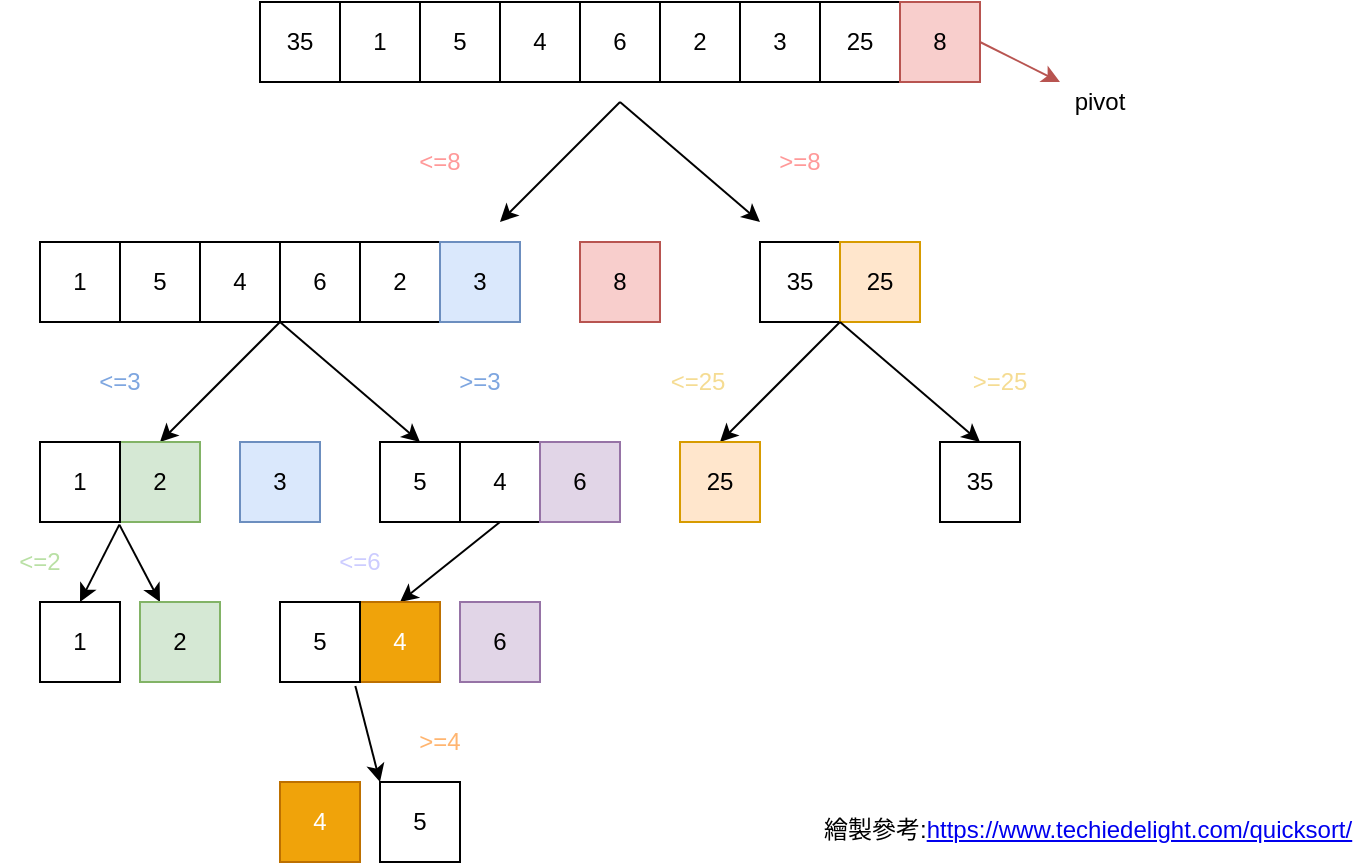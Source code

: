 <mxfile version="12.1.0" type="device" pages="1"><diagram id="_KdfbWgVC9rskydELkLo" name="第1頁"><mxGraphModel dx="647" dy="423" grid="1" gridSize="10" guides="1" tooltips="1" connect="1" arrows="1" fold="1" page="1" pageScale="1" pageWidth="827" pageHeight="1169" math="0" shadow="0"><root><mxCell id="0"/><mxCell id="1" parent="0"/><mxCell id="CA4gjyMisI4JRqZGwd_k-1" value="2" style="rounded=0;whiteSpace=wrap;html=1;" vertex="1" parent="1"><mxGeometry x="270" y="160" width="40" height="40" as="geometry"/></mxCell><mxCell id="CA4gjyMisI4JRqZGwd_k-2" value="3" style="rounded=0;whiteSpace=wrap;html=1;" vertex="1" parent="1"><mxGeometry x="460" y="40" width="40" height="40" as="geometry"/></mxCell><mxCell id="CA4gjyMisI4JRqZGwd_k-3" value="35" style="rounded=0;whiteSpace=wrap;html=1;" vertex="1" parent="1"><mxGeometry x="220" y="40" width="40" height="40" as="geometry"/></mxCell><mxCell id="CA4gjyMisI4JRqZGwd_k-4" value="25" style="rounded=0;whiteSpace=wrap;html=1;" vertex="1" parent="1"><mxGeometry x="500" y="40" width="40" height="40" as="geometry"/></mxCell><mxCell id="CA4gjyMisI4JRqZGwd_k-5" value="8" style="rounded=0;whiteSpace=wrap;html=1;strokeColor=#b85450;fillColor=#F8CECC;" vertex="1" parent="1"><mxGeometry x="540" y="40" width="40" height="40" as="geometry"/></mxCell><mxCell id="CA4gjyMisI4JRqZGwd_k-6" value="6" style="rounded=0;whiteSpace=wrap;html=1;" vertex="1" parent="1"><mxGeometry x="380" y="40" width="40" height="40" as="geometry"/></mxCell><mxCell id="CA4gjyMisI4JRqZGwd_k-8" value="1" style="rounded=0;whiteSpace=wrap;html=1;" vertex="1" parent="1"><mxGeometry x="260" y="40" width="40" height="40" as="geometry"/></mxCell><mxCell id="CA4gjyMisI4JRqZGwd_k-9" value="5" style="rounded=0;whiteSpace=wrap;html=1;" vertex="1" parent="1"><mxGeometry x="300" y="40" width="40" height="40" as="geometry"/></mxCell><mxCell id="CA4gjyMisI4JRqZGwd_k-10" value="4" style="rounded=0;whiteSpace=wrap;html=1;" vertex="1" parent="1"><mxGeometry x="340" y="40" width="40" height="40" as="geometry"/></mxCell><mxCell id="CA4gjyMisI4JRqZGwd_k-11" value="" style="endArrow=classic;html=1;exitX=1;exitY=0.5;exitDx=0;exitDy=0;fillColor=#f8cecc;strokeColor=#b85450;" edge="1" parent="1" source="CA4gjyMisI4JRqZGwd_k-5" target="CA4gjyMisI4JRqZGwd_k-12"><mxGeometry width="50" height="50" relative="1" as="geometry"><mxPoint x="560" y="40" as="sourcePoint"/><mxPoint x="640" y="90" as="targetPoint"/></mxGeometry></mxCell><mxCell id="CA4gjyMisI4JRqZGwd_k-12" value="pivot" style="text;html=1;strokeColor=none;fillColor=none;align=center;verticalAlign=middle;whiteSpace=wrap;rounded=0;" vertex="1" parent="1"><mxGeometry x="620" y="80" width="40" height="20" as="geometry"/></mxCell><mxCell id="CA4gjyMisI4JRqZGwd_k-14" value="" style="endArrow=classic;html=1;" edge="1" parent="1"><mxGeometry width="50" height="50" relative="1" as="geometry"><mxPoint x="400" y="90" as="sourcePoint"/><mxPoint x="340" y="150" as="targetPoint"/></mxGeometry></mxCell><mxCell id="CA4gjyMisI4JRqZGwd_k-15" value="" style="endArrow=classic;html=1;" edge="1" parent="1"><mxGeometry width="50" height="50" relative="1" as="geometry"><mxPoint x="400" y="90" as="sourcePoint"/><mxPoint x="470" y="150" as="targetPoint"/></mxGeometry></mxCell><mxCell id="CA4gjyMisI4JRqZGwd_k-16" value="8" style="rounded=0;whiteSpace=wrap;html=1;strokeColor=#b85450;fillColor=#F8CECC;" vertex="1" parent="1"><mxGeometry x="380" y="160" width="40" height="40" as="geometry"/></mxCell><mxCell id="CA4gjyMisI4JRqZGwd_k-17" value="35" style="rounded=0;whiteSpace=wrap;html=1;" vertex="1" parent="1"><mxGeometry x="470" y="160" width="40" height="40" as="geometry"/></mxCell><mxCell id="CA4gjyMisI4JRqZGwd_k-18" value="1" style="rounded=0;whiteSpace=wrap;html=1;" vertex="1" parent="1"><mxGeometry x="110" y="160" width="40" height="40" as="geometry"/></mxCell><mxCell id="CA4gjyMisI4JRqZGwd_k-19" value="5" style="rounded=0;whiteSpace=wrap;html=1;" vertex="1" parent="1"><mxGeometry x="150" y="160" width="40" height="40" as="geometry"/></mxCell><mxCell id="CA4gjyMisI4JRqZGwd_k-20" value="4" style="rounded=0;whiteSpace=wrap;html=1;" vertex="1" parent="1"><mxGeometry x="320" y="260" width="40" height="40" as="geometry"/></mxCell><mxCell id="CA4gjyMisI4JRqZGwd_k-21" value="6" style="rounded=0;whiteSpace=wrap;html=1;" vertex="1" parent="1"><mxGeometry x="230" y="160" width="40" height="40" as="geometry"/></mxCell><mxCell id="CA4gjyMisI4JRqZGwd_k-26" value="2" style="rounded=0;whiteSpace=wrap;html=1;" vertex="1" parent="1"><mxGeometry x="420" y="40" width="40" height="40" as="geometry"/></mxCell><mxCell id="CA4gjyMisI4JRqZGwd_k-27" value="3" style="rounded=0;whiteSpace=wrap;html=1;fillColor=#dae8fc;strokeColor=#6c8ebf;" vertex="1" parent="1"><mxGeometry x="310" y="160" width="40" height="40" as="geometry"/></mxCell><mxCell id="CA4gjyMisI4JRqZGwd_k-28" value="25" style="rounded=0;whiteSpace=wrap;html=1;fillColor=#ffe6cc;strokeColor=#d79b00;" vertex="1" parent="1"><mxGeometry x="510" y="160" width="40" height="40" as="geometry"/></mxCell><mxCell id="CA4gjyMisI4JRqZGwd_k-29" value="" style="endArrow=classic;html=1;" edge="1" parent="1"><mxGeometry width="50" height="50" relative="1" as="geometry"><mxPoint x="230" y="200" as="sourcePoint"/><mxPoint x="170" y="260" as="targetPoint"/></mxGeometry></mxCell><mxCell id="CA4gjyMisI4JRqZGwd_k-30" value="" style="endArrow=classic;html=1;" edge="1" parent="1"><mxGeometry width="50" height="50" relative="1" as="geometry"><mxPoint x="230" y="200" as="sourcePoint"/><mxPoint x="300" y="260" as="targetPoint"/></mxGeometry></mxCell><mxCell id="CA4gjyMisI4JRqZGwd_k-32" value="" style="endArrow=classic;html=1;" edge="1" parent="1"><mxGeometry width="50" height="50" relative="1" as="geometry"><mxPoint x="510" y="200" as="sourcePoint"/><mxPoint x="580" y="260" as="targetPoint"/></mxGeometry></mxCell><mxCell id="CA4gjyMisI4JRqZGwd_k-34" value="" style="endArrow=classic;html=1;" edge="1" parent="1"><mxGeometry width="50" height="50" relative="1" as="geometry"><mxPoint x="510" y="200" as="sourcePoint"/><mxPoint x="450" y="260" as="targetPoint"/></mxGeometry></mxCell><mxCell id="CA4gjyMisI4JRqZGwd_k-35" value="35" style="rounded=0;whiteSpace=wrap;html=1;" vertex="1" parent="1"><mxGeometry x="560" y="260" width="40" height="40" as="geometry"/></mxCell><mxCell id="CA4gjyMisI4JRqZGwd_k-36" value="25" style="rounded=0;whiteSpace=wrap;html=1;fillColor=#ffe6cc;strokeColor=#d79b00;" vertex="1" parent="1"><mxGeometry x="430" y="260" width="40" height="40" as="geometry"/></mxCell><mxCell id="CA4gjyMisI4JRqZGwd_k-37" value="3" style="rounded=0;whiteSpace=wrap;html=1;fillColor=#dae8fc;strokeColor=#6c8ebf;" vertex="1" parent="1"><mxGeometry x="210" y="260" width="40" height="40" as="geometry"/></mxCell><mxCell id="CA4gjyMisI4JRqZGwd_k-38" value="2" style="rounded=0;whiteSpace=wrap;html=1;fillColor=#d5e8d4;strokeColor=#82b366;" vertex="1" parent="1"><mxGeometry x="150" y="260" width="40" height="40" as="geometry"/></mxCell><mxCell id="CA4gjyMisI4JRqZGwd_k-39" value="6" style="rounded=0;whiteSpace=wrap;html=1;fillColor=#e1d5e7;strokeColor=#9673a6;" vertex="1" parent="1"><mxGeometry x="360" y="260" width="40" height="40" as="geometry"/></mxCell><mxCell id="CA4gjyMisI4JRqZGwd_k-40" value="5" style="rounded=0;whiteSpace=wrap;html=1;" vertex="1" parent="1"><mxGeometry x="280" y="260" width="40" height="40" as="geometry"/></mxCell><mxCell id="CA4gjyMisI4JRqZGwd_k-41" value="6" style="rounded=0;whiteSpace=wrap;html=1;" vertex="1" parent="1"><mxGeometry x="230" y="160" width="40" height="40" as="geometry"/></mxCell><mxCell id="CA4gjyMisI4JRqZGwd_k-42" value="4" style="rounded=0;whiteSpace=wrap;html=1;" vertex="1" parent="1"><mxGeometry x="190" y="160" width="40" height="40" as="geometry"/></mxCell><mxCell id="CA4gjyMisI4JRqZGwd_k-43" value="1" style="rounded=0;whiteSpace=wrap;html=1;" vertex="1" parent="1"><mxGeometry x="110" y="260" width="40" height="40" as="geometry"/></mxCell><mxCell id="CA4gjyMisI4JRqZGwd_k-44" value="" style="endArrow=classic;html=1;exitX=-0.008;exitY=1.033;exitDx=0;exitDy=0;exitPerimeter=0;" edge="1" parent="1" source="CA4gjyMisI4JRqZGwd_k-38"><mxGeometry width="50" height="50" relative="1" as="geometry"><mxPoint x="110" y="370" as="sourcePoint"/><mxPoint x="170" y="340" as="targetPoint"/></mxGeometry></mxCell><mxCell id="CA4gjyMisI4JRqZGwd_k-45" value="" style="endArrow=classic;html=1;exitX=-0.008;exitY=1.033;exitDx=0;exitDy=0;exitPerimeter=0;" edge="1" parent="1" source="CA4gjyMisI4JRqZGwd_k-38"><mxGeometry width="50" height="50" relative="1" as="geometry"><mxPoint x="149.68" y="301.32" as="sourcePoint"/><mxPoint x="130" y="340" as="targetPoint"/></mxGeometry></mxCell><mxCell id="CA4gjyMisI4JRqZGwd_k-47" value="" style="endArrow=classic;html=1;exitX=0.5;exitY=1;exitDx=0;exitDy=0;entryX=0.5;entryY=0;entryDx=0;entryDy=0;" edge="1" parent="1" source="CA4gjyMisI4JRqZGwd_k-20" target="CA4gjyMisI4JRqZGwd_k-54"><mxGeometry width="50" height="50" relative="1" as="geometry"><mxPoint x="110" y="420" as="sourcePoint"/><mxPoint x="320" y="330" as="targetPoint"/></mxGeometry></mxCell><mxCell id="CA4gjyMisI4JRqZGwd_k-49" value="1" style="rounded=0;whiteSpace=wrap;html=1;" vertex="1" parent="1"><mxGeometry x="110" y="340" width="40" height="40" as="geometry"/></mxCell><mxCell id="CA4gjyMisI4JRqZGwd_k-50" value="2" style="rounded=0;whiteSpace=wrap;html=1;fillColor=#d5e8d4;strokeColor=#82b366;" vertex="1" parent="1"><mxGeometry x="160" y="340" width="40" height="40" as="geometry"/></mxCell><mxCell id="CA4gjyMisI4JRqZGwd_k-53" value="6" style="rounded=0;whiteSpace=wrap;html=1;fillColor=#e1d5e7;strokeColor=#9673a6;" vertex="1" parent="1"><mxGeometry x="320" y="340" width="40" height="40" as="geometry"/></mxCell><mxCell id="CA4gjyMisI4JRqZGwd_k-54" value="4" style="rounded=0;whiteSpace=wrap;html=1;fillColor=#f0a30a;strokeColor=#BD7000;fontColor=#ffffff;" vertex="1" parent="1"><mxGeometry x="270" y="340" width="40" height="40" as="geometry"/></mxCell><mxCell id="CA4gjyMisI4JRqZGwd_k-55" value="5" style="rounded=0;whiteSpace=wrap;html=1;" vertex="1" parent="1"><mxGeometry x="230" y="340" width="40" height="40" as="geometry"/></mxCell><mxCell id="CA4gjyMisI4JRqZGwd_k-57" value="&amp;lt;=8" style="text;html=1;strokeColor=none;fillColor=none;align=center;verticalAlign=middle;whiteSpace=wrap;rounded=0;fontColor=#FF9999;" vertex="1" parent="1"><mxGeometry x="290" y="110" width="40" height="20" as="geometry"/></mxCell><mxCell id="CA4gjyMisI4JRqZGwd_k-58" value="&amp;lt;=25" style="text;html=1;strokeColor=none;fillColor=none;align=center;verticalAlign=middle;whiteSpace=wrap;rounded=0;fontColor=#F5DC93;" vertex="1" parent="1"><mxGeometry x="419" y="220" width="40" height="20" as="geometry"/></mxCell><mxCell id="CA4gjyMisI4JRqZGwd_k-60" value="&amp;lt;=3" style="text;html=1;strokeColor=none;fillColor=none;align=center;verticalAlign=middle;whiteSpace=wrap;rounded=0;fontColor=#7EA6E0;" vertex="1" parent="1"><mxGeometry x="130" y="220" width="40" height="20" as="geometry"/></mxCell><mxCell id="CA4gjyMisI4JRqZGwd_k-61" value="&amp;gt;=3" style="text;html=1;strokeColor=none;fillColor=none;align=center;verticalAlign=middle;whiteSpace=wrap;rounded=0;fontColor=#7EA6E0;" vertex="1" parent="1"><mxGeometry x="310" y="220" width="40" height="20" as="geometry"/></mxCell><mxCell id="CA4gjyMisI4JRqZGwd_k-63" value="&amp;gt;=25" style="text;html=1;strokeColor=none;fillColor=none;align=center;verticalAlign=middle;whiteSpace=wrap;rounded=0;fontColor=#F5DC93;" vertex="1" parent="1"><mxGeometry x="570" y="220" width="40" height="20" as="geometry"/></mxCell><UserObject label="繪製參考:&lt;a href=&quot;https://www.techiedelight.com/quicksort/&quot;&gt;https://www.techiedelight.com/quicksort/&lt;/a&gt;" link="https://www.techiedelight.com/quicksort/" id="CA4gjyMisI4JRqZGwd_k-66"><mxCell style="text;html=1;" vertex="1" parent="1"><mxGeometry x="500" y="440" width="240" height="30" as="geometry"/></mxCell></UserObject><mxCell id="CA4gjyMisI4JRqZGwd_k-67" value="&amp;gt;=8" style="text;html=1;strokeColor=none;fillColor=none;align=center;verticalAlign=middle;whiteSpace=wrap;rounded=0;fontColor=#FF9999;" vertex="1" parent="1"><mxGeometry x="470" y="110" width="40" height="20" as="geometry"/></mxCell><mxCell id="CA4gjyMisI4JRqZGwd_k-69" value="&amp;gt;=4" style="text;html=1;strokeColor=none;fillColor=none;align=center;verticalAlign=middle;whiteSpace=wrap;rounded=0;fontColor=#FFB570;" vertex="1" parent="1"><mxGeometry x="290" y="400" width="40" height="20" as="geometry"/></mxCell><mxCell id="CA4gjyMisI4JRqZGwd_k-70" value="&amp;lt;=2" style="text;html=1;strokeColor=none;fillColor=none;align=center;verticalAlign=middle;whiteSpace=wrap;rounded=0;fontColor=#B9E0A5;" vertex="1" parent="1"><mxGeometry x="90" y="310" width="40" height="20" as="geometry"/></mxCell><mxCell id="CA4gjyMisI4JRqZGwd_k-71" value="&amp;lt;=6" style="text;html=1;strokeColor=none;fillColor=none;align=center;verticalAlign=middle;whiteSpace=wrap;rounded=0;fontColor=#CCCCFF;" vertex="1" parent="1"><mxGeometry x="250" y="310" width="40" height="20" as="geometry"/></mxCell><mxCell id="CA4gjyMisI4JRqZGwd_k-73" value="" style="endArrow=classic;html=1;exitX=0.942;exitY=1.05;exitDx=0;exitDy=0;exitPerimeter=0;" edge="1" parent="1" source="CA4gjyMisI4JRqZGwd_k-55"><mxGeometry width="50" height="50" relative="1" as="geometry"><mxPoint x="110" y="510" as="sourcePoint"/><mxPoint x="280" y="430" as="targetPoint"/></mxGeometry></mxCell><mxCell id="CA4gjyMisI4JRqZGwd_k-74" value="4" style="rounded=0;whiteSpace=wrap;html=1;fillColor=#f0a30a;strokeColor=#BD7000;fontColor=#ffffff;" vertex="1" parent="1"><mxGeometry x="230" y="430" width="40" height="40" as="geometry"/></mxCell><mxCell id="CA4gjyMisI4JRqZGwd_k-75" value="5" style="rounded=0;whiteSpace=wrap;html=1;" vertex="1" parent="1"><mxGeometry x="280" y="430" width="40" height="40" as="geometry"/></mxCell></root></mxGraphModel></diagram></mxfile>
